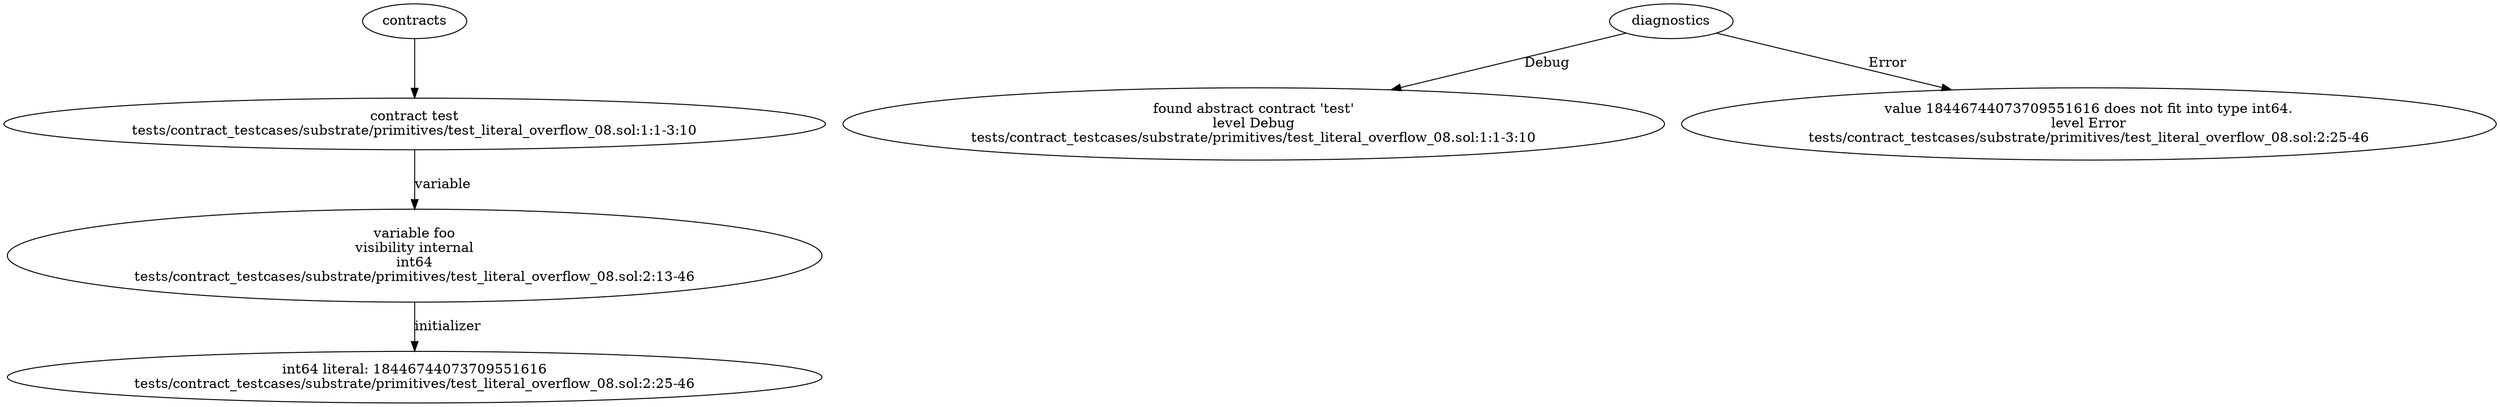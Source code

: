 strict digraph "tests/contract_testcases/substrate/primitives/test_literal_overflow_08.sol" {
	contract [label="contract test\ntests/contract_testcases/substrate/primitives/test_literal_overflow_08.sol:1:1-3:10"]
	var [label="variable foo\nvisibility internal\nint64\ntests/contract_testcases/substrate/primitives/test_literal_overflow_08.sol:2:13-46"]
	number_literal [label="int64 literal: 18446744073709551616\ntests/contract_testcases/substrate/primitives/test_literal_overflow_08.sol:2:25-46"]
	diagnostic [label="found abstract contract 'test'\nlevel Debug\ntests/contract_testcases/substrate/primitives/test_literal_overflow_08.sol:1:1-3:10"]
	diagnostic_6 [label="value 18446744073709551616 does not fit into type int64.\nlevel Error\ntests/contract_testcases/substrate/primitives/test_literal_overflow_08.sol:2:25-46"]
	contracts -> contract
	contract -> var [label="variable"]
	var -> number_literal [label="initializer"]
	diagnostics -> diagnostic [label="Debug"]
	diagnostics -> diagnostic_6 [label="Error"]
}
